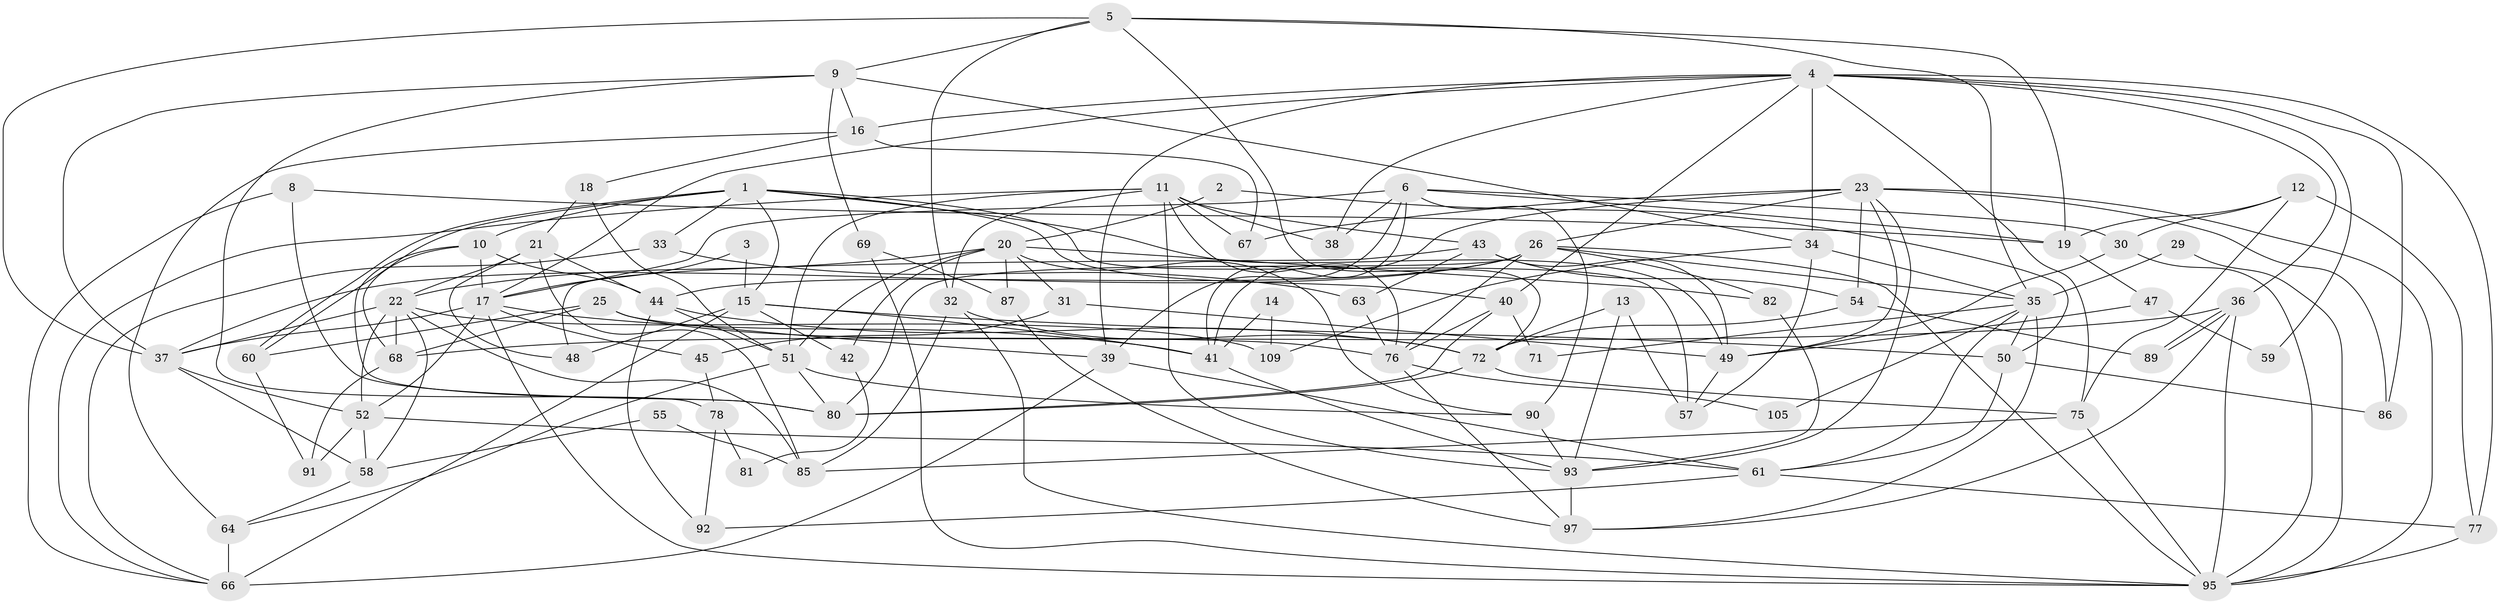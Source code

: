 // Generated by graph-tools (version 1.1) at 2025/24/03/03/25 07:24:00]
// undirected, 81 vertices, 195 edges
graph export_dot {
graph [start="1"]
  node [color=gray90,style=filled];
  1 [super="+110"];
  2;
  3;
  4 [super="+27"];
  5 [super="+7"];
  6 [super="+65"];
  8;
  9 [super="+73"];
  10 [super="+46"];
  11 [super="+84"];
  12;
  13;
  14;
  15 [super="+101"];
  16 [super="+62"];
  17 [super="+116"];
  18;
  19 [super="+28"];
  20 [super="+117"];
  21;
  22 [super="+100"];
  23 [super="+24"];
  25 [super="+108"];
  26;
  29;
  30;
  31;
  32 [super="+115"];
  33;
  34 [super="+70"];
  35 [super="+88"];
  36 [super="+106"];
  37 [super="+56"];
  38;
  39;
  40;
  41 [super="+96"];
  42;
  43 [super="+79"];
  44 [super="+94"];
  45;
  47;
  48;
  49 [super="+53"];
  50;
  51;
  52;
  54;
  55;
  57;
  58 [super="+104"];
  59;
  60;
  61 [super="+99"];
  63;
  64 [super="+83"];
  66 [super="+74"];
  67;
  68 [super="+102"];
  69;
  71;
  72;
  75;
  76 [super="+98"];
  77;
  78;
  80 [super="+107"];
  81;
  82;
  85 [super="+111"];
  86;
  87;
  89;
  90 [super="+113"];
  91;
  92;
  93 [super="+112"];
  95 [super="+103"];
  97;
  105;
  109 [super="+114"];
  1 -- 60;
  1 -- 60;
  1 -- 40;
  1 -- 49;
  1 -- 33;
  1 -- 57;
  1 -- 10;
  1 -- 15;
  2 -- 20;
  2 -- 50;
  3 -- 15;
  3 -- 17;
  4 -- 75;
  4 -- 17;
  4 -- 39;
  4 -- 59;
  4 -- 16;
  4 -- 36;
  4 -- 34;
  4 -- 38;
  4 -- 86;
  4 -- 40;
  4 -- 77;
  5 -- 72;
  5 -- 9;
  5 -- 19;
  5 -- 32;
  5 -- 37;
  5 -- 35;
  6 -- 30;
  6 -- 39;
  6 -- 41;
  6 -- 38;
  6 -- 17;
  6 -- 19;
  6 -- 90;
  8 -- 66;
  8 -- 80;
  8 -- 19;
  9 -- 16;
  9 -- 37;
  9 -- 69;
  9 -- 78;
  9 -- 34;
  10 -- 44;
  10 -- 17;
  10 -- 68;
  10 -- 80;
  11 -- 93;
  11 -- 66;
  11 -- 67;
  11 -- 76;
  11 -- 32;
  11 -- 51;
  11 -- 38;
  11 -- 43;
  12 -- 30;
  12 -- 75;
  12 -- 77;
  12 -- 19;
  13 -- 57;
  13 -- 72;
  13 -- 93;
  14 -- 41;
  14 -- 109;
  15 -- 66;
  15 -- 50;
  15 -- 48;
  15 -- 42;
  15 -- 41;
  16 -- 67;
  16 -- 64;
  16 -- 18;
  17 -- 37;
  17 -- 52;
  17 -- 95;
  17 -- 45;
  17 -- 41;
  18 -- 21;
  18 -- 51;
  19 -- 47;
  20 -- 22;
  20 -- 42;
  20 -- 90;
  20 -- 82;
  20 -- 51;
  20 -- 87;
  20 -- 31;
  21 -- 44;
  21 -- 48;
  21 -- 22;
  21 -- 85;
  22 -- 37;
  22 -- 109 [weight=2];
  22 -- 52;
  22 -- 68;
  22 -- 85;
  22 -- 58;
  23 -- 41;
  23 -- 93;
  23 -- 49;
  23 -- 67;
  23 -- 54;
  23 -- 86;
  23 -- 26;
  23 -- 95;
  25 -- 68;
  25 -- 60;
  25 -- 76;
  25 -- 39;
  26 -- 35;
  26 -- 44;
  26 -- 76;
  26 -- 80;
  26 -- 82;
  26 -- 95;
  26 -- 37;
  29 -- 95;
  29 -- 35;
  30 -- 49;
  30 -- 95;
  31 -- 45;
  31 -- 49;
  32 -- 72;
  32 -- 85;
  32 -- 95;
  33 -- 63;
  33 -- 66;
  34 -- 35;
  34 -- 57;
  34 -- 109;
  35 -- 61;
  35 -- 71;
  35 -- 97;
  35 -- 50;
  35 -- 105;
  36 -- 89;
  36 -- 89;
  36 -- 97;
  36 -- 68;
  36 -- 95;
  37 -- 52;
  37 -- 58;
  39 -- 61;
  39 -- 66;
  40 -- 71;
  40 -- 80;
  40 -- 76;
  41 -- 93;
  42 -- 81;
  43 -- 48;
  43 -- 49;
  43 -- 54;
  43 -- 63;
  44 -- 72;
  44 -- 51;
  44 -- 92;
  45 -- 78;
  47 -- 49;
  47 -- 59;
  49 -- 57;
  50 -- 61;
  50 -- 86;
  51 -- 90;
  51 -- 64;
  51 -- 80;
  52 -- 58;
  52 -- 91;
  52 -- 61;
  54 -- 72;
  54 -- 89;
  55 -- 85;
  55 -- 58;
  58 -- 64;
  60 -- 91;
  61 -- 92;
  61 -- 77;
  63 -- 76;
  64 -- 66 [weight=2];
  68 -- 91;
  69 -- 87;
  69 -- 95;
  72 -- 75;
  72 -- 80;
  75 -- 95;
  75 -- 85;
  76 -- 105;
  76 -- 97;
  77 -- 95;
  78 -- 92;
  78 -- 81;
  82 -- 93;
  87 -- 97;
  90 -- 93;
  93 -- 97;
}
